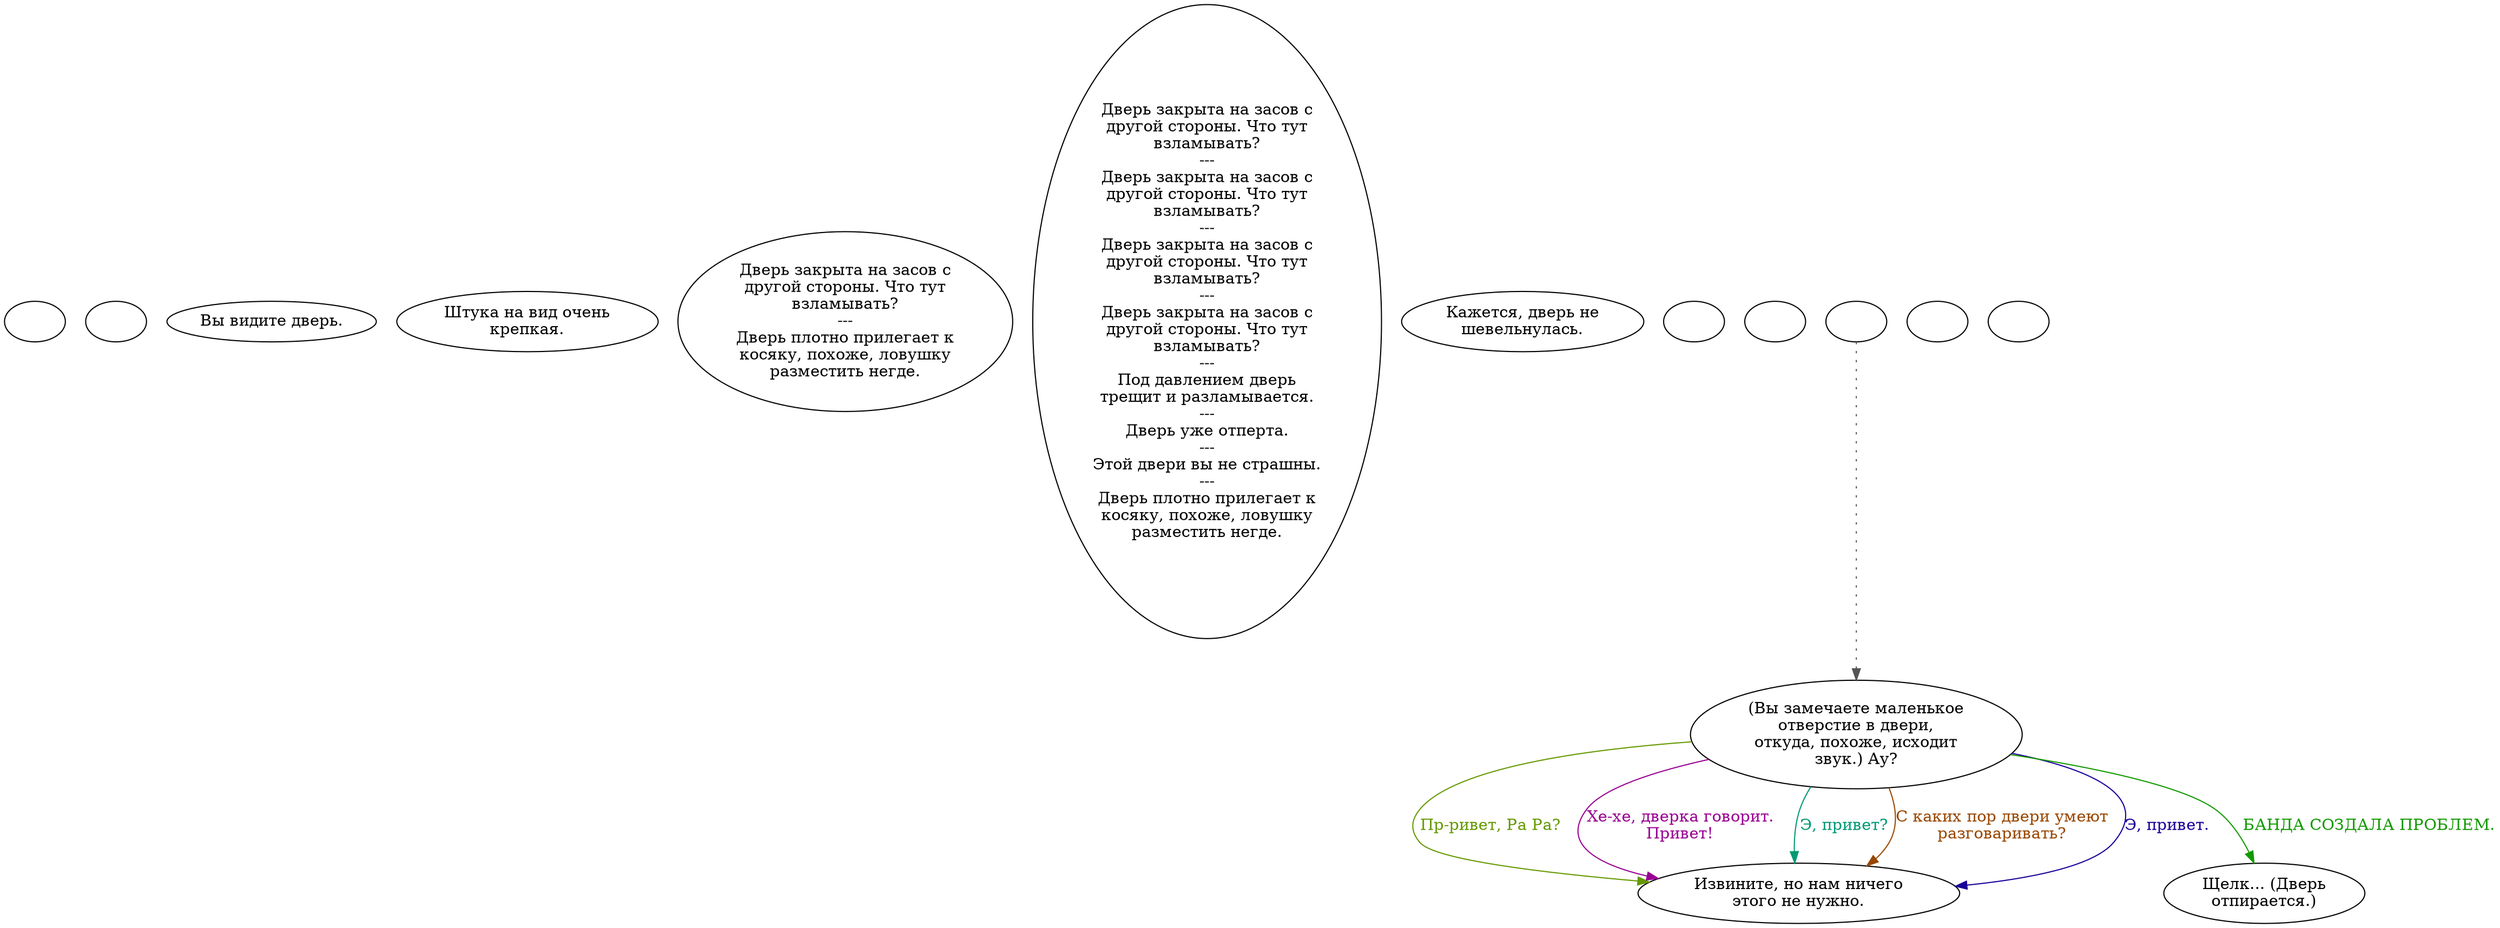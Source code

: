 digraph sscrpdor {
  "start" [style=filled       fillcolor="#FFFFFF"       color="#000000"]
  "start" [label=""]
  "use_p_proc" [style=filled       fillcolor="#FFFFFF"       color="#000000"]
  "use_p_proc" [label=""]
  "look_at_p_proc" [style=filled       fillcolor="#FFFFFF"       color="#000000"]
  "look_at_p_proc" [label="Вы видите дверь."]
  "description_p_proc" [style=filled       fillcolor="#FFFFFF"       color="#000000"]
  "description_p_proc" [label="Штука на вид очень\nкрепкая."]
  "use_skill_on_p_proc" [style=filled       fillcolor="#FFFFFF"       color="#000000"]
  "use_skill_on_p_proc" [label="Дверь закрыта на засов с\nдругой стороны. Что тут\nвзламывать?\n---\nДверь плотно прилегает к\nкосяку, похоже, ловушку\nразместить негде."]
  "use_obj_on_p_proc" [style=filled       fillcolor="#FFFFFF"       color="#000000"]
  "use_obj_on_p_proc" [label="Дверь закрыта на засов с\nдругой стороны. Что тут\nвзламывать?\n---\nДверь закрыта на засов с\nдругой стороны. Что тут\nвзламывать?\n---\nДверь закрыта на засов с\nдругой стороны. Что тут\nвзламывать?\n---\nДверь закрыта на засов с\nдругой стороны. Что тут\nвзламывать?\n---\nПод давлением дверь\nтрещит и разламывается.\n---\nДверь уже отперта.\n---\nЭтой двери вы не страшны.\n---\nДверь плотно прилегает к\nкосяку, похоже, ловушку\nразместить негде."]
  "damage_p_proc" [style=filled       fillcolor="#FFFFFF"       color="#000000"]
  "damage_p_proc" [label="Кажется, дверь не\nшевельнулась."]
  "map_enter_p_proc" [style=filled       fillcolor="#FFFFFF"       color="#000000"]
  "map_enter_p_proc" [label=""]
  "map_update_p_proc" [style=filled       fillcolor="#FFFFFF"       color="#000000"]
  "map_update_p_proc" [label=""]
  "talk_p_proc" [style=filled       fillcolor="#FFFFFF"       color="#000000"]
  "talk_p_proc" -> "Node001" [style=dotted color="#555555"]
  "talk_p_proc" [label=""]
  "Node001" [style=filled       fillcolor="#FFFFFF"       color="#000000"]
  "Node001" [label="(Вы замечаете маленькое\nотверстие в двери,\nоткуда, похоже, исходит\nзвук.) Ау?"]
  "Node001" -> "Node003" [label="Пр-ривет, Ра Ра?" color="#659900" fontcolor="#659900"]
  "Node001" -> "Node003" [label="Хе-хе, дверка говорит.\nПривет!" color="#990092" fontcolor="#990092"]
  "Node001" -> "Node003" [label="Э, привет?" color="#009974" fontcolor="#009974"]
  "Node001" -> "Node003" [label="С каких пор двери умеют\nразговаривать?" color="#994700" fontcolor="#994700"]
  "Node001" -> "Node003" [label="Э, привет." color="#1A0099" fontcolor="#1A0099"]
  "Node001" -> "Node002" [label="БАНДА СОЗДАЛА ПРОБЛЕМ." color="#129900" fontcolor="#129900"]
  "Node002" [style=filled       fillcolor="#FFFFFF"       color="#000000"]
  "Node002" [label="Щелк... (Дверь\nотпирается.)"]
  "Node003" [style=filled       fillcolor="#FFFFFF"       color="#000000"]
  "Node003" [label="Извините, но нам ничего\nэтого не нужно."]
  "timed_event_p_proc" [style=filled       fillcolor="#FFFFFF"       color="#000000"]
  "timed_event_p_proc" [label=""]
  "Node999" [style=filled       fillcolor="#FFFFFF"       color="#000000"]
  "Node999" [label=""]
}